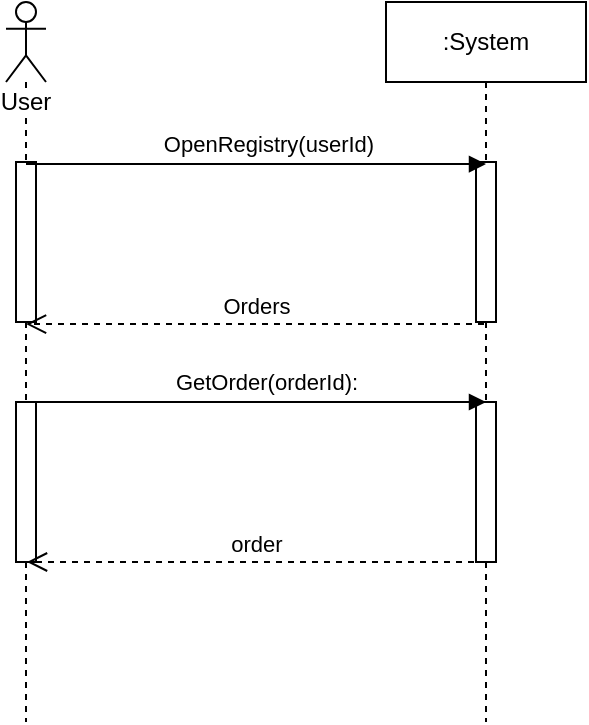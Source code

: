 <mxfile version="10.8.0" type="device"><diagram id="el6F_ipP6yPFC3azk3Fg" name="Page-1"><mxGraphModel dx="1138" dy="628" grid="1" gridSize="10" guides="1" tooltips="1" connect="1" arrows="1" fold="1" page="1" pageScale="1" pageWidth="827" pageHeight="1169" math="0" shadow="0"><root><mxCell id="0"/><mxCell id="1" parent="0"/><mxCell id="zbfiM8aMMktxImV4K2Wc-4" value="User" style="shape=umlLifeline;participant=umlActor;perimeter=lifelinePerimeter;whiteSpace=wrap;html=1;container=1;collapsible=0;recursiveResize=0;verticalAlign=top;spacingTop=36;labelBackgroundColor=#ffffff;outlineConnect=0;" parent="1" vertex="1"><mxGeometry x="110" width="20" height="360" as="geometry"/></mxCell><mxCell id="zbfiM8aMMktxImV4K2Wc-10" value="" style="html=1;points=[];perimeter=orthogonalPerimeter;" parent="zbfiM8aMMktxImV4K2Wc-4" vertex="1"><mxGeometry x="5" y="80" width="10" height="80" as="geometry"/></mxCell><mxCell id="zbfiM8aMMktxImV4K2Wc-13" value="" style="html=1;points=[];perimeter=orthogonalPerimeter;" parent="zbfiM8aMMktxImV4K2Wc-4" vertex="1"><mxGeometry x="5" y="200" width="10" height="80" as="geometry"/></mxCell><mxCell id="zbfiM8aMMktxImV4K2Wc-5" value=":System" style="shape=umlLifeline;perimeter=lifelinePerimeter;whiteSpace=wrap;html=1;container=1;collapsible=0;recursiveResize=0;outlineConnect=0;" parent="1" vertex="1"><mxGeometry x="300" width="100" height="360" as="geometry"/></mxCell><mxCell id="zbfiM8aMMktxImV4K2Wc-6" value="" style="html=1;points=[];perimeter=orthogonalPerimeter;" parent="zbfiM8aMMktxImV4K2Wc-5" vertex="1"><mxGeometry x="45" y="80" width="10" height="80" as="geometry"/></mxCell><mxCell id="zbfiM8aMMktxImV4K2Wc-12" value="" style="html=1;points=[];perimeter=orthogonalPerimeter;" parent="zbfiM8aMMktxImV4K2Wc-5" vertex="1"><mxGeometry x="45" y="200" width="10" height="80" as="geometry"/></mxCell><mxCell id="zbfiM8aMMktxImV4K2Wc-8" value="&lt;span lang=&quot;EN-US&quot;&gt;OpenRegistry(userId)&lt;/span&gt;" style="html=1;verticalAlign=bottom;endArrow=block;entryX=0.5;entryY=0.013;entryDx=0;entryDy=0;entryPerimeter=0;" parent="1" source="zbfiM8aMMktxImV4K2Wc-4" target="zbfiM8aMMktxImV4K2Wc-6" edge="1"><mxGeometry x="0.046" y="1" relative="1" as="geometry"><mxPoint x="540" y="260" as="sourcePoint"/><mxPoint as="offset"/></mxGeometry></mxCell><mxCell id="zbfiM8aMMktxImV4K2Wc-11" value="Orders" style="html=1;verticalAlign=bottom;endArrow=open;dashed=1;endSize=8;exitX=0.4;exitY=1.013;exitDx=0;exitDy=0;exitPerimeter=0;" parent="1" source="zbfiM8aMMktxImV4K2Wc-6" target="zbfiM8aMMktxImV4K2Wc-4" edge="1"><mxGeometry relative="1" as="geometry"><mxPoint x="200" y="149" as="targetPoint"/><mxPoint x="270" y="149" as="sourcePoint"/></mxGeometry></mxCell><mxCell id="zbfiM8aMMktxImV4K2Wc-14" value="GetOrder(orderId):" style="html=1;verticalAlign=bottom;endArrow=block;entryX=0.5;entryY=0.013;entryDx=0;entryDy=0;entryPerimeter=0;" parent="1" edge="1"><mxGeometry x="0.046" y="1" relative="1" as="geometry"><mxPoint x="119.5" y="200" as="sourcePoint"/><mxPoint x="350" y="200" as="targetPoint"/><mxPoint as="offset"/></mxGeometry></mxCell><mxCell id="zbfiM8aMMktxImV4K2Wc-15" value="order" style="html=1;verticalAlign=bottom;endArrow=open;dashed=1;endSize=8;exitX=0.4;exitY=1.013;exitDx=0;exitDy=0;exitPerimeter=0;" parent="1" edge="1"><mxGeometry relative="1" as="geometry"><mxPoint x="120.5" y="280" as="targetPoint"/><mxPoint x="350" y="280" as="sourcePoint"/></mxGeometry></mxCell></root></mxGraphModel></diagram></mxfile>